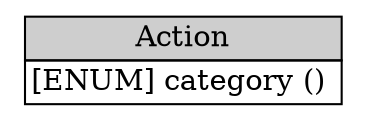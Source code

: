 digraph Action {
	graph [rankdir=LR];
	node [label="\N"];
	graph [bb="0,0,160,48"];
	Action [label=<<table BORDER="0" CELLBORDER="1" CELLSPACING="0"> <tr > <td BGCOLOR="#CECECE" HREF="#" TITLE="The Action class is used to describe any actions taken by the analyzer in response to the event. Is is represented in the IDMEF DTD as follows: ">Action</td> </tr>" %<tr><td HREF="#" TITLE="The default value is &quot;other&quot;.  (See also Section 10.)">[ENUM] category () </td></tr>%</table>>, shape=plaintext, pos="80,24", width="2.2222", height="0.68056"];
}
